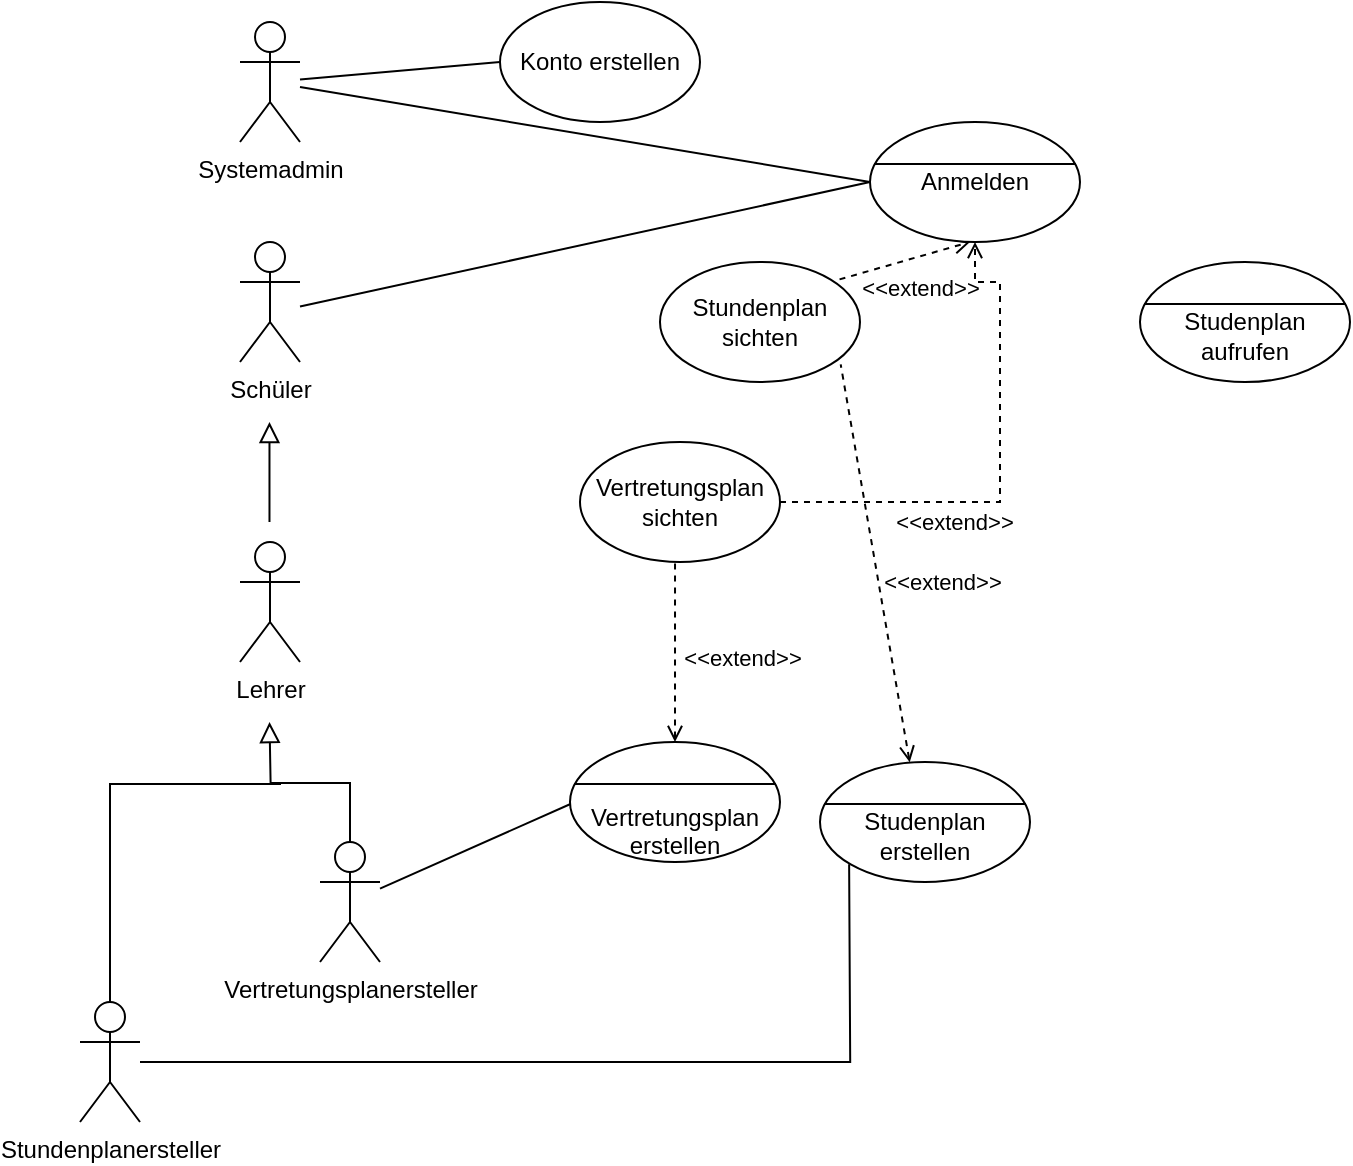 <mxfile version="24.0.7" type="github">
  <diagram name="Page-1" id="SBxXnupXvsoxWS_aCSso">
    <mxGraphModel dx="1824" dy="507" grid="1" gridSize="10" guides="1" tooltips="1" connect="1" arrows="1" fold="1" page="1" pageScale="1" pageWidth="850" pageHeight="1100" math="0" shadow="0">
      <root>
        <mxCell id="0" />
        <mxCell id="1" parent="0" />
        <mxCell id="Ik1Ya7TSNH6uKqL-meah-2" value="&lt;div&gt;Schüler&lt;/div&gt;&lt;div&gt;&lt;br&gt;&lt;/div&gt;" style="shape=umlActor;html=1;verticalLabelPosition=bottom;verticalAlign=top;align=center;" vertex="1" parent="1">
          <mxGeometry x="110" y="120" width="30" height="60" as="geometry" />
        </mxCell>
        <mxCell id="Ik1Ya7TSNH6uKqL-meah-7" style="edgeStyle=orthogonalEdgeStyle;rounded=0;orthogonalLoop=1;jettySize=auto;html=1;endArrow=block;endFill=0;endSize=8;" edge="1" parent="1">
          <mxGeometry relative="1" as="geometry">
            <mxPoint x="124.74" y="210" as="targetPoint" />
            <mxPoint x="124.74" y="260" as="sourcePoint" />
          </mxGeometry>
        </mxCell>
        <mxCell id="Ik1Ya7TSNH6uKqL-meah-3" value="&lt;div&gt;Lehrer&lt;/div&gt;" style="shape=umlActor;html=1;verticalLabelPosition=bottom;verticalAlign=top;align=center;" vertex="1" parent="1">
          <mxGeometry x="110" y="270" width="30" height="60" as="geometry" />
        </mxCell>
        <mxCell id="Ik1Ya7TSNH6uKqL-meah-11" value="Konto erstellen" style="ellipse;whiteSpace=wrap;html=1;" vertex="1" parent="1">
          <mxGeometry x="240" width="100" height="60" as="geometry" />
        </mxCell>
        <mxCell id="Ik1Ya7TSNH6uKqL-meah-12" style="rounded=0;orthogonalLoop=1;jettySize=auto;html=1;entryX=0;entryY=0.5;entryDx=0;entryDy=0;endArrow=none;endFill=0;" edge="1" parent="1">
          <mxGeometry relative="1" as="geometry">
            <mxPoint x="140" y="152.296" as="sourcePoint" />
            <mxPoint x="425" y="90" as="targetPoint" />
          </mxGeometry>
        </mxCell>
        <mxCell id="Ik1Ya7TSNH6uKqL-meah-15" style="rounded=0;orthogonalLoop=1;jettySize=auto;html=1;entryX=0;entryY=0.5;entryDx=0;entryDy=0;endArrow=none;endFill=0;" edge="1" parent="1" source="Ik1Ya7TSNH6uKqL-meah-14" target="Ik1Ya7TSNH6uKqL-meah-11">
          <mxGeometry relative="1" as="geometry" />
        </mxCell>
        <mxCell id="Ik1Ya7TSNH6uKqL-meah-41" style="rounded=0;orthogonalLoop=1;jettySize=auto;html=1;entryX=0;entryY=0.5;entryDx=0;entryDy=0;endArrow=none;endFill=0;" edge="1" parent="1" source="Ik1Ya7TSNH6uKqL-meah-14">
          <mxGeometry relative="1" as="geometry">
            <mxPoint x="425" y="90" as="targetPoint" />
          </mxGeometry>
        </mxCell>
        <mxCell id="Ik1Ya7TSNH6uKqL-meah-14" value="&lt;div&gt;Systemadmin&lt;/div&gt;" style="shape=umlActor;html=1;verticalLabelPosition=bottom;verticalAlign=top;align=center;" vertex="1" parent="1">
          <mxGeometry x="110" y="10" width="30" height="60" as="geometry" />
        </mxCell>
        <mxCell id="Ik1Ya7TSNH6uKqL-meah-30" style="rounded=0;orthogonalLoop=1;jettySize=auto;html=1;entryX=0;entryY=0.5;entryDx=0;entryDy=0;endArrow=none;endFill=0;" edge="1" parent="1" source="Ik1Ya7TSNH6uKqL-meah-19">
          <mxGeometry relative="1" as="geometry">
            <mxPoint x="277.5" y="400.0" as="targetPoint" />
          </mxGeometry>
        </mxCell>
        <mxCell id="Ik1Ya7TSNH6uKqL-meah-19" value="Vertretungsplanersteller" style="shape=umlActor;html=1;verticalLabelPosition=bottom;verticalAlign=top;align=center;" vertex="1" parent="1">
          <mxGeometry x="150" y="420" width="30" height="60" as="geometry" />
        </mxCell>
        <mxCell id="Ik1Ya7TSNH6uKqL-meah-20" style="edgeStyle=orthogonalEdgeStyle;rounded=0;orthogonalLoop=1;jettySize=auto;html=1;endArrow=block;endFill=0;endSize=8;exitX=0.5;exitY=0;exitDx=0;exitDy=0;exitPerimeter=0;" edge="1" parent="1" source="Ik1Ya7TSNH6uKqL-meah-19">
          <mxGeometry relative="1" as="geometry">
            <mxPoint x="124.76" y="360" as="targetPoint" />
            <mxPoint x="124.76" y="410" as="sourcePoint" />
          </mxGeometry>
        </mxCell>
        <mxCell id="Ik1Ya7TSNH6uKqL-meah-25" style="edgeStyle=orthogonalEdgeStyle;rounded=0;orthogonalLoop=1;jettySize=auto;html=1;dashed=1;endArrow=none;endFill=0;startArrow=open;startFill=0;" edge="1" parent="1">
          <mxGeometry relative="1" as="geometry">
            <mxPoint x="327.5" y="370.0" as="sourcePoint" />
            <mxPoint x="327.517" y="280.0" as="targetPoint" />
          </mxGeometry>
        </mxCell>
        <mxCell id="Ik1Ya7TSNH6uKqL-meah-29" value="&amp;lt;&amp;lt;extend&amp;gt;&amp;gt;" style="edgeLabel;html=1;align=center;verticalAlign=middle;resizable=0;points=[];" vertex="1" connectable="0" parent="Ik1Ya7TSNH6uKqL-meah-25">
          <mxGeometry x="-0.055" y="-1" relative="1" as="geometry">
            <mxPoint x="32" as="offset" />
          </mxGeometry>
        </mxCell>
        <mxCell id="Ik1Ya7TSNH6uKqL-meah-32" style="edgeStyle=orthogonalEdgeStyle;rounded=0;orthogonalLoop=1;jettySize=auto;html=1;endArrow=none;endFill=0;" edge="1" parent="1" source="Ik1Ya7TSNH6uKqL-meah-31">
          <mxGeometry relative="1" as="geometry">
            <mxPoint x="130" y="390" as="targetPoint" />
            <Array as="points">
              <mxPoint x="45" y="391" />
              <mxPoint x="130" y="391" />
            </Array>
          </mxGeometry>
        </mxCell>
        <mxCell id="Ik1Ya7TSNH6uKqL-meah-38" style="rounded=0;orthogonalLoop=1;jettySize=auto;html=1;entryX=0;entryY=1;entryDx=0;entryDy=0;edgeStyle=orthogonalEdgeStyle;endArrow=none;endFill=0;" edge="1" parent="1" source="Ik1Ya7TSNH6uKqL-meah-31">
          <mxGeometry relative="1" as="geometry">
            <mxPoint x="414.563" y="431.164" as="targetPoint" />
          </mxGeometry>
        </mxCell>
        <mxCell id="Ik1Ya7TSNH6uKqL-meah-31" value="Stundenplanersteller" style="shape=umlActor;html=1;verticalLabelPosition=bottom;verticalAlign=top;align=center;" vertex="1" parent="1">
          <mxGeometry x="30" y="500" width="30" height="60" as="geometry" />
        </mxCell>
        <mxCell id="Ik1Ya7TSNH6uKqL-meah-35" style="rounded=0;orthogonalLoop=1;jettySize=auto;html=1;entryX=1;entryY=1;entryDx=0;entryDy=0;endArrow=none;endFill=0;dashed=1;startArrow=open;startFill=0;" edge="1" parent="1">
          <mxGeometry relative="1" as="geometry">
            <mxPoint x="444.861" y="380.159" as="sourcePoint" />
            <mxPoint x="410.355" y="181.213" as="targetPoint" />
          </mxGeometry>
        </mxCell>
        <mxCell id="Ik1Ya7TSNH6uKqL-meah-39" value="&amp;lt;&amp;lt;extend&amp;gt;&amp;gt;" style="edgeLabel;html=1;align=center;verticalAlign=middle;resizable=0;points=[];" vertex="1" connectable="0" parent="Ik1Ya7TSNH6uKqL-meah-35">
          <mxGeometry x="-0.161" y="2" relative="1" as="geometry">
            <mxPoint x="32" y="-7" as="offset" />
          </mxGeometry>
        </mxCell>
        <mxCell id="Ik1Ya7TSNH6uKqL-meah-42" style="rounded=0;orthogonalLoop=1;jettySize=auto;html=1;entryX=0.5;entryY=1;entryDx=0;entryDy=0;exitX=0.855;exitY=0.145;exitDx=0;exitDy=0;exitPerimeter=0;endArrow=open;endFill=0;dashed=1;" edge="1" parent="1">
          <mxGeometry relative="1" as="geometry">
            <mxPoint x="409.775" y="138.7" as="sourcePoint" />
            <mxPoint x="475" y="120" as="targetPoint" />
          </mxGeometry>
        </mxCell>
        <mxCell id="Ik1Ya7TSNH6uKqL-meah-44" value="&amp;lt;&amp;lt;extend&amp;gt;&amp;gt;" style="edgeLabel;html=1;align=center;verticalAlign=middle;resizable=0;points=[];" vertex="1" connectable="0" parent="Ik1Ya7TSNH6uKqL-meah-42">
          <mxGeometry x="-0.284" y="-1" relative="1" as="geometry">
            <mxPoint x="16" y="10" as="offset" />
          </mxGeometry>
        </mxCell>
        <mxCell id="Ik1Ya7TSNH6uKqL-meah-45" value="&lt;div&gt;Anmelden&lt;/div&gt;" style="html=1;shape=mxgraph.sysml.useCaseExtPt;whiteSpace=wrap;align=center;" vertex="1" parent="1">
          <mxGeometry x="425" y="60" width="105" height="60" as="geometry" />
        </mxCell>
        <mxCell id="Ik1Ya7TSNH6uKqL-meah-46" value="" style="resizable=0;html=1;verticalAlign=middle;align=center;labelBackgroundColor=none;fontStyle=1;" connectable="0" vertex="1" parent="Ik1Ya7TSNH6uKqL-meah-45">
          <mxGeometry x="52.5" y="12.75" as="geometry" />
        </mxCell>
        <mxCell id="Ik1Ya7TSNH6uKqL-meah-47" style="edgeStyle=orthogonalEdgeStyle;rounded=0;orthogonalLoop=1;jettySize=auto;html=1;entryX=0.5;entryY=1;entryDx=0;entryDy=0;entryPerimeter=0;dashed=1;endArrow=open;endFill=0;" edge="1" parent="1" target="Ik1Ya7TSNH6uKqL-meah-45">
          <mxGeometry relative="1" as="geometry">
            <mxPoint x="380" y="249.966" as="sourcePoint" />
            <Array as="points">
              <mxPoint x="490" y="250" />
              <mxPoint x="490" y="140" />
              <mxPoint x="478" y="140" />
            </Array>
          </mxGeometry>
        </mxCell>
        <mxCell id="Ik1Ya7TSNH6uKqL-meah-48" value="&amp;lt;&amp;lt;extend&amp;gt;&amp;gt;" style="edgeLabel;html=1;align=center;verticalAlign=middle;resizable=0;points=[];" vertex="1" connectable="0" parent="Ik1Ya7TSNH6uKqL-meah-47">
          <mxGeometry x="-0.511" y="-1" relative="1" as="geometry">
            <mxPoint x="25" y="9" as="offset" />
          </mxGeometry>
        </mxCell>
        <mxCell id="Ik1Ya7TSNH6uKqL-meah-49" value="&lt;div&gt;&lt;br&gt;&lt;/div&gt;&lt;div&gt;Studenplan&lt;/div&gt;&lt;div&gt;aufrufen&lt;br&gt;&lt;/div&gt;" style="html=1;shape=mxgraph.sysml.useCaseExtPt;whiteSpace=wrap;align=center;" vertex="1" parent="1">
          <mxGeometry x="560" y="130" width="105" height="60" as="geometry" />
        </mxCell>
        <mxCell id="Ik1Ya7TSNH6uKqL-meah-50" value="" style="resizable=0;html=1;verticalAlign=middle;align=center;labelBackgroundColor=none;fontStyle=1;" connectable="0" vertex="1" parent="Ik1Ya7TSNH6uKqL-meah-49">
          <mxGeometry x="52.5" y="12.75" as="geometry" />
        </mxCell>
        <mxCell id="Ik1Ya7TSNH6uKqL-meah-51" value="&lt;div&gt;&lt;br&gt;&lt;/div&gt;&lt;div&gt;Studenplan&lt;/div&gt;&lt;div&gt;erstellen&lt;br&gt;&lt;/div&gt;" style="html=1;shape=mxgraph.sysml.useCaseExtPt;whiteSpace=wrap;align=center;" vertex="1" parent="1">
          <mxGeometry x="400" y="380" width="105" height="60" as="geometry" />
        </mxCell>
        <mxCell id="Ik1Ya7TSNH6uKqL-meah-52" value="" style="resizable=0;html=1;verticalAlign=middle;align=center;labelBackgroundColor=none;fontStyle=1;" connectable="0" vertex="1" parent="Ik1Ya7TSNH6uKqL-meah-51">
          <mxGeometry x="52.5" y="12.75" as="geometry" />
        </mxCell>
        <mxCell id="Ik1Ya7TSNH6uKqL-meah-53" value="&lt;div&gt;Stundenplan&lt;/div&gt;&lt;div&gt;sichten&lt;br&gt;&lt;/div&gt;" style="ellipse;whiteSpace=wrap;html=1;" vertex="1" parent="1">
          <mxGeometry x="320" y="130" width="100" height="60" as="geometry" />
        </mxCell>
        <mxCell id="Ik1Ya7TSNH6uKqL-meah-54" value="&lt;div&gt;&lt;br&gt;&lt;/div&gt;&lt;div&gt;&lt;br&gt;&lt;/div&gt;&lt;div&gt;&lt;br&gt;&lt;/div&gt;&lt;div&gt;Vertretungsplan&lt;/div&gt;&lt;div&gt;erstellen&lt;br&gt;&lt;/div&gt;&lt;div&gt;&lt;br&gt;&lt;/div&gt;" style="html=1;shape=mxgraph.sysml.useCaseExtPt;whiteSpace=wrap;align=center;" vertex="1" parent="1">
          <mxGeometry x="275" y="370" width="105" height="60" as="geometry" />
        </mxCell>
        <mxCell id="Ik1Ya7TSNH6uKqL-meah-55" value="" style="resizable=0;html=1;verticalAlign=middle;align=center;labelBackgroundColor=none;fontStyle=1;" connectable="0" vertex="1" parent="Ik1Ya7TSNH6uKqL-meah-54">
          <mxGeometry x="52.5" y="12.75" as="geometry" />
        </mxCell>
        <mxCell id="Ik1Ya7TSNH6uKqL-meah-56" value="&lt;div&gt;&lt;div&gt;Vertretungsplan&lt;/div&gt;&lt;/div&gt;&lt;div&gt;sichten&lt;br&gt;&lt;/div&gt;" style="ellipse;whiteSpace=wrap;html=1;" vertex="1" parent="1">
          <mxGeometry x="280" y="220" width="100" height="60" as="geometry" />
        </mxCell>
      </root>
    </mxGraphModel>
  </diagram>
</mxfile>
